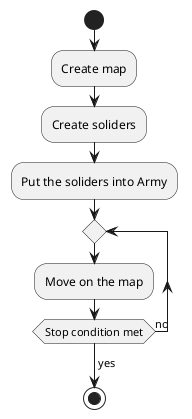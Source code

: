 @startuml
'https://plantuml.com/activity-diagram-beta

start
:Create map;
:Create soliders;
:Put the soliders into Army;
repeat
:Move on the map;
repeat while (Stop condition met) is (no)
->yes;

stop










@enduml
